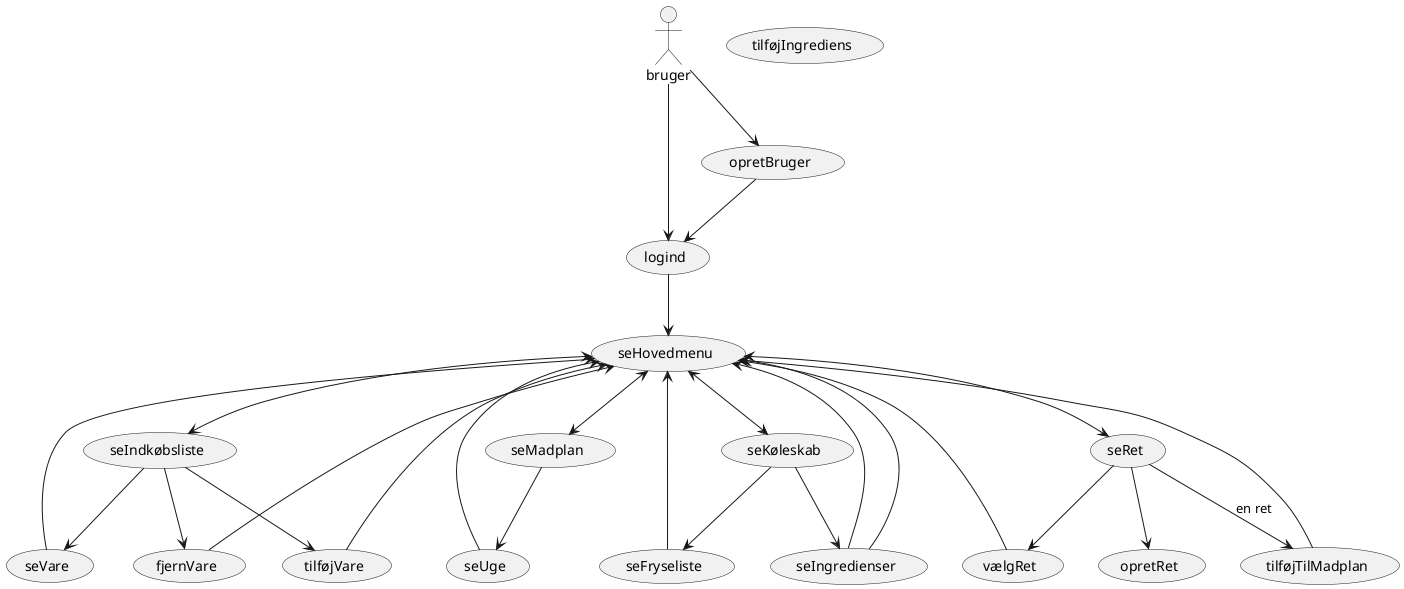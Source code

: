 @startuml
'https://plantuml.com/use-case-diagram

actor bruger

usecase opretBruger
usecase logind

usecase seHovedmenu



'seRet
usecase vælgRet
usecase opretRet
usecase tilføjTilMadplan

usecase seUge

'seKøleskab
usecase seFryseliste
usecase seIngredienser
usecase tilføjIngrediens

'seIndkøbsliste
usecase seVare
usecase fjernVare
usecase tilføjVare

'sehovedmenu
usecase seIndkøbsliste
usecase seMadplan
usecase seKøleskab
usecase seRet


top to bottom direction
bruger --> opretBruger
bruger --> logind

opretBruger --> logind

logind --> seHovedmenu

seHovedmenu <--> seIndkøbsliste
seHovedmenu <--> seMadplan
seHovedmenu <--> seKøleskab
seHovedmenu <--> seRet


seRet --> vælgRet
seRet --> tilføjTilMadplan: en ret
seRet --> opretRet

vælgRet --> seHovedmenu
tilføjTilMadplan --> seHovedmenu

seKøleskab --> seIngredienser
seKøleskab --> seFryseliste
seFryseliste --> seHovedmenu
seIngredienser --> seHovedmenu

seMadplan --> seUge
seUge --> seHovedmenu

seIndkøbsliste --> seVare
seIndkøbsliste --> tilføjVare
seIndkøbsliste --> fjernVare

seVare --> seHovedmenu
tilføjVare --> seHovedmenu
fjernVare --> seHovedmenu

seIngredienser --> seHovedmenu











@enduml